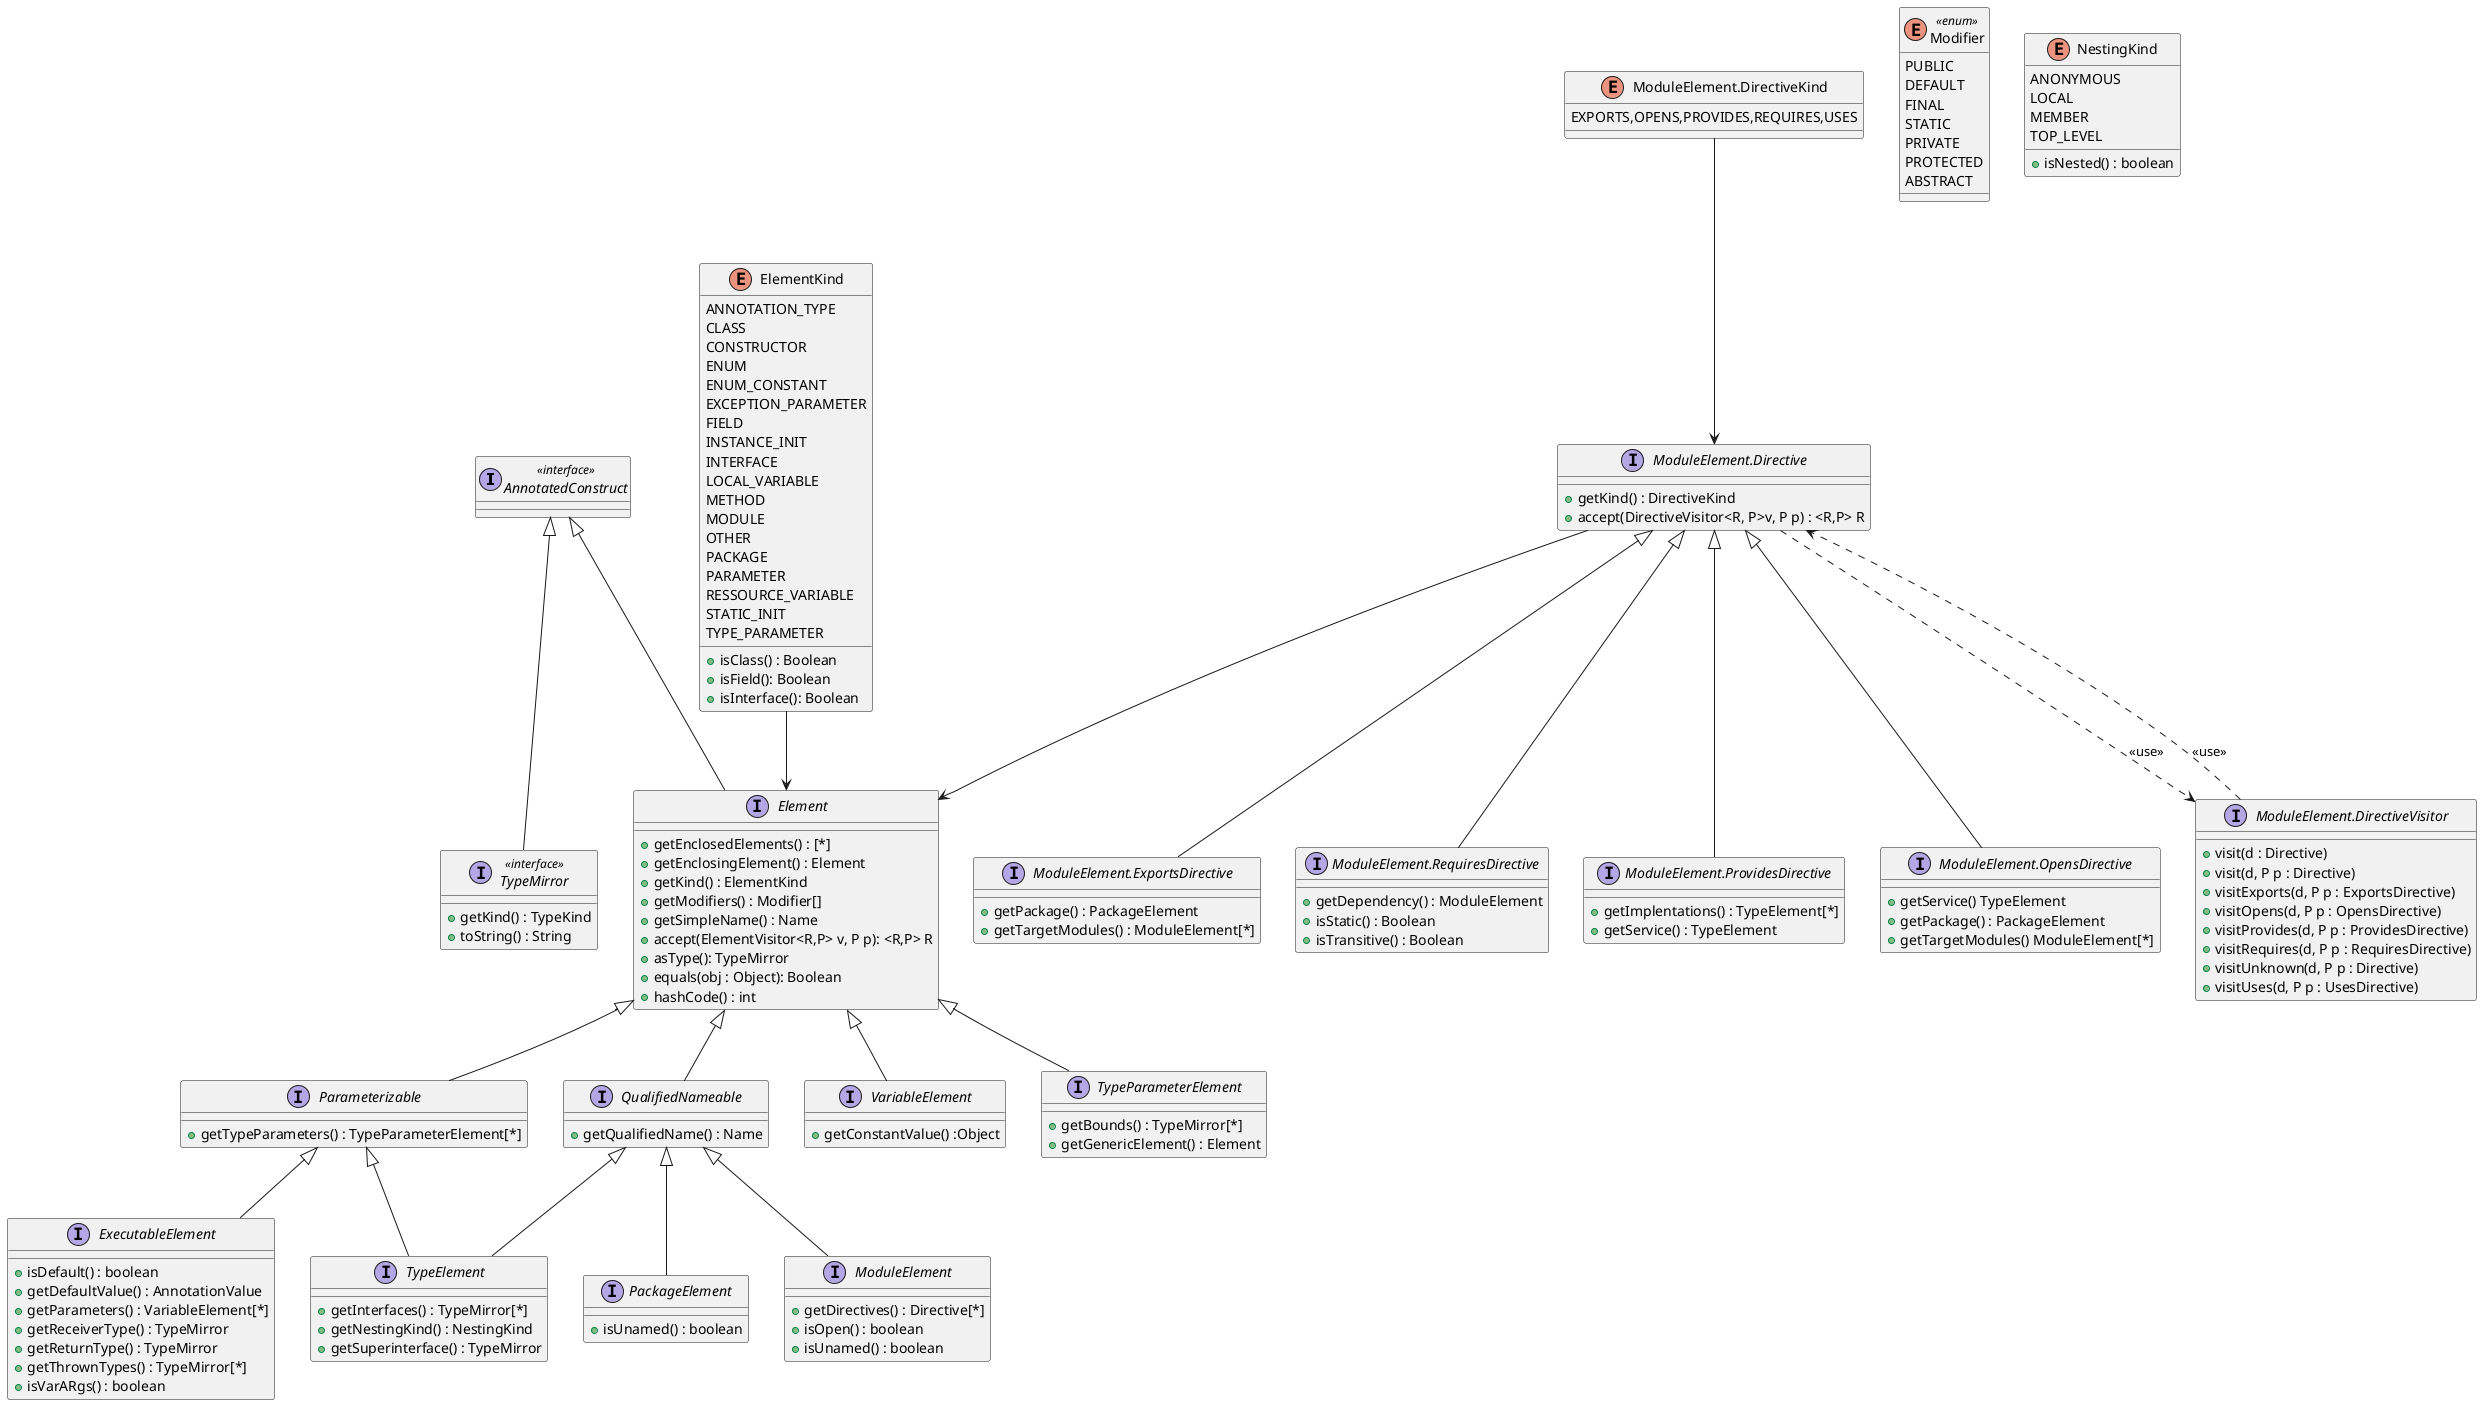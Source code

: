 @startuml
'https://plantuml.com/interface-diagram
interface AnnotatedConstruct <<interface>>
interface TypeMirror <<interface>> extends AnnotatedConstruct
{
+getKind() : TypeKind
+toString() : String
}
interface Element extends AnnotatedConstruct{
+ getEnclosedElements() : [*]
+ getEnclosingElement() : Element
+ getKind() : ElementKind
+ getModifiers() : Modifier[]
+ getSimpleName() : Name
+ accept(ElementVisitor<R,P> v, P p): <R,P> R
+ asType(): TypeMirror
+ equals(obj : Object): Boolean
+ hashCode() : int
}
ElementKind --> Element

enum ElementKind{
ANNOTATION_TYPE
CLASS
CONSTRUCTOR
ENUM
ENUM_CONSTANT
EXCEPTION_PARAMETER
FIELD
INSTANCE_INIT
INTERFACE
LOCAL_VARIABLE
METHOD
MODULE
OTHER
PACKAGE
PARAMETER
RESSOURCE_VARIABLE
STATIC_INIT
TYPE_PARAMETER
+ isClass() : Boolean
+ isField(): Boolean
+ isInterface(): Boolean
}
enum Modifier <<enum>> {
    PUBLIC
    DEFAULT
    FINAL
    STATIC
    PRIVATE
    PROTECTED
    ABSTRACT
}

interface  Parameterizable extends Element {
+ getTypeParameters() : TypeParameterElement[*]
}

interface QualifiedNameable extends Element{
+ getQualifiedName() : Name
}
interface VariableElement extends Element{
+ getConstantValue() :Object
}
interface TypeParameterElement extends Element{
+ getBounds() : TypeMirror[*]
+ getGenericElement() : Element
}
interface ExecutableElement extends Parameterizable{
+ isDefault() : boolean
+ getDefaultValue() : AnnotationValue
+ getParameters() : VariableElement[*]
+ getReceiverType() : TypeMirror
+ getReturnType() : TypeMirror
+ getThrownTypes() : TypeMirror[*]
+ isVarARgs() : boolean
}
interface TypeElement extends Parameterizable, QualifiedNameable{
+ getInterfaces() : TypeMirror[*]
+ getNestingKind() : NestingKind
+ getSuperinterface() : TypeMirror
}
enum NestingKind{
ANONYMOUS
LOCAL
MEMBER
TOP_LEVEL
+ isNested() : boolean
}

interface PackageElement extends QualifiedNameable{
+ isUnamed() : boolean
}
interface ModuleElement extends QualifiedNameable {
+ getDirectives() : Directive[*]
+ isOpen() : boolean
+ isUnamed() : boolean
}
interface "ModuleElement.Directive" as ModuleElementDirective {
+ getKind() : DirectiveKind
+ accept(DirectiveVisitor<R, P>v, P p) : <R,P> R
}
ModuleElementDirective --> Element

interface "ModuleElement.ExportsDirective" as ModuleElementExportsDirective extends ModuleElementDirective {
+ getPackage() : PackageElement
+ getTargetModules() : ModuleElement[*]
}

interface "ModuleElement.RequiresDirective" as ModuleElementRequiresDirective extends ModuleElementDirective {
+ getDependency() : ModuleElement
+ isStatic() : Boolean
+ isTransitive() : Boolean
}

interface "ModuleElement.ProvidesDirective" as ModuleElementProvidesDirective extends ModuleElementDirective {
+ getImplentations() : TypeElement[*]
+ getService() : TypeElement
}
interface "ModuleElement.UsesDirective" as ModuleElementUsesDirective{
+ getService() TypeElement
}

interface "ModuleElement.OpensDirective" as ModuleElementUsesDirective extends ModuleElementDirective{
+ getPackage() : PackageElement
+ getTargetModules() ModuleElement[*]
}
enum "ModuleElement.DirectiveKind" as ModuleElementDirectiveKind{
EXPORTS,OPENS,PROVIDES,REQUIRES,USES
}
ModuleElementDirectiveKind --> ModuleElementDirective


interface "ModuleElement.DirectiveVisitor" as ModuleElementDirectiveVisitor {
+ visit(d : Directive)
+ visit(d, P p : Directive)
+ visitExports(d, P p : ExportsDirective)
+ visitOpens(d, P p : OpensDirective)
+ visitProvides(d, P p : ProvidesDirective)
+ visitRequires(d, P p : RequiresDirective)
+ visitUnknown(d, P p : Directive)
+ visitUses(d, P p : UsesDirective)
}

ModuleElementDirective ..> ModuleElementDirectiveVisitor : <<use>>

ModuleElementDirectiveVisitor ..> ModuleElementDirective : <<use>>




@enduml
